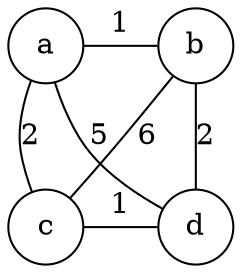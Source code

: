 graph g{
a [height=0.5,width=0.5,fixedsize=true];
b [height=0.5,width=0.5,fixedsize=true];
c [height=0.5,width=0.5,fixedsize=true];
d [height=0.5,width=0.5,fixedsize=true];
a -- b [label=1];
a -- c [label=2];
a -- d [label=5];
b -- c [label=6];
b -- d [label=2];
c -- d [label=1];
{rank=same; a b};
{rank=same; c d};
}
